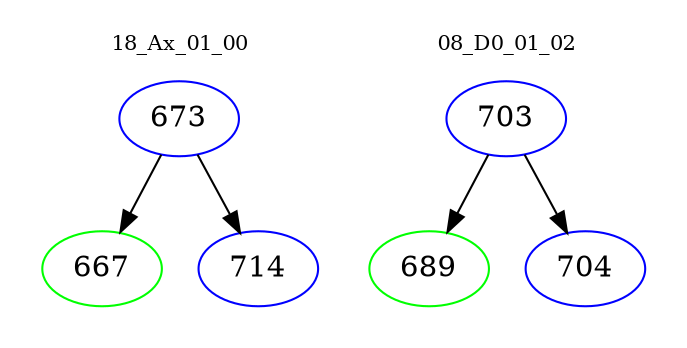 digraph{
subgraph cluster_0 {
color = white
label = "18_Ax_01_00";
fontsize=10;
T0_673 [label="673", color="blue"]
T0_673 -> T0_667 [color="black"]
T0_667 [label="667", color="green"]
T0_673 -> T0_714 [color="black"]
T0_714 [label="714", color="blue"]
}
subgraph cluster_1 {
color = white
label = "08_D0_01_02";
fontsize=10;
T1_703 [label="703", color="blue"]
T1_703 -> T1_689 [color="black"]
T1_689 [label="689", color="green"]
T1_703 -> T1_704 [color="black"]
T1_704 [label="704", color="blue"]
}
}
